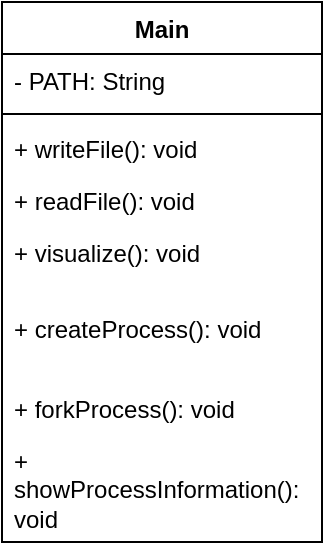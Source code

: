 <mxfile version="21.2.3" type="github">
  <diagram id="C5RBs43oDa-KdzZeNtuy" name="Page-1">
    <mxGraphModel dx="1102" dy="562" grid="1" gridSize="10" guides="1" tooltips="1" connect="1" arrows="1" fold="1" page="1" pageScale="1" pageWidth="827" pageHeight="1169" math="0" shadow="0">
      <root>
        <mxCell id="WIyWlLk6GJQsqaUBKTNV-0" />
        <mxCell id="WIyWlLk6GJQsqaUBKTNV-1" parent="WIyWlLk6GJQsqaUBKTNV-0" />
        <mxCell id="Bl0V2xslQQ-_Nun8s0RV-0" value="Main" style="swimlane;fontStyle=1;align=center;verticalAlign=top;childLayout=stackLayout;horizontal=1;startSize=26;horizontalStack=0;resizeParent=1;resizeParentMax=0;resizeLast=0;collapsible=1;marginBottom=0;whiteSpace=wrap;html=1;" parent="WIyWlLk6GJQsqaUBKTNV-1" vertex="1">
          <mxGeometry x="334" y="40" width="160" height="270" as="geometry" />
        </mxCell>
        <mxCell id="Bl0V2xslQQ-_Nun8s0RV-11" value="- PATH: String" style="text;strokeColor=none;fillColor=none;align=left;verticalAlign=top;spacingLeft=4;spacingRight=4;overflow=hidden;rotatable=0;points=[[0,0.5],[1,0.5]];portConstraint=eastwest;whiteSpace=wrap;html=1;" parent="Bl0V2xslQQ-_Nun8s0RV-0" vertex="1">
          <mxGeometry y="26" width="160" height="26" as="geometry" />
        </mxCell>
        <mxCell id="Bl0V2xslQQ-_Nun8s0RV-2" value="" style="line;strokeWidth=1;fillColor=none;align=left;verticalAlign=middle;spacingTop=-1;spacingLeft=3;spacingRight=3;rotatable=0;labelPosition=right;points=[];portConstraint=eastwest;strokeColor=inherit;" parent="Bl0V2xslQQ-_Nun8s0RV-0" vertex="1">
          <mxGeometry y="52" width="160" height="8" as="geometry" />
        </mxCell>
        <mxCell id="Bl0V2xslQQ-_Nun8s0RV-3" value="+ writeFile(): void" style="text;strokeColor=none;fillColor=none;align=left;verticalAlign=top;spacingLeft=4;spacingRight=4;overflow=hidden;rotatable=0;points=[[0,0.5],[1,0.5]];portConstraint=eastwest;whiteSpace=wrap;html=1;" parent="Bl0V2xslQQ-_Nun8s0RV-0" vertex="1">
          <mxGeometry y="60" width="160" height="26" as="geometry" />
        </mxCell>
        <mxCell id="Bl0V2xslQQ-_Nun8s0RV-4" value="+ readFile(): void" style="text;strokeColor=none;fillColor=none;align=left;verticalAlign=top;spacingLeft=4;spacingRight=4;overflow=hidden;rotatable=0;points=[[0,0.5],[1,0.5]];portConstraint=eastwest;whiteSpace=wrap;html=1;" parent="Bl0V2xslQQ-_Nun8s0RV-0" vertex="1">
          <mxGeometry y="86" width="160" height="26" as="geometry" />
        </mxCell>
        <mxCell id="Bl0V2xslQQ-_Nun8s0RV-5" value="+ visualize(): void" style="text;strokeColor=none;fillColor=none;align=left;verticalAlign=top;spacingLeft=4;spacingRight=4;overflow=hidden;rotatable=0;points=[[0,0.5],[1,0.5]];portConstraint=eastwest;whiteSpace=wrap;html=1;" parent="Bl0V2xslQQ-_Nun8s0RV-0" vertex="1">
          <mxGeometry y="112" width="160" height="38" as="geometry" />
        </mxCell>
        <mxCell id="Bl0V2xslQQ-_Nun8s0RV-6" value="+ createProcess(): void" style="text;strokeColor=none;fillColor=none;align=left;verticalAlign=top;spacingLeft=4;spacingRight=4;overflow=hidden;rotatable=0;points=[[0,0.5],[1,0.5]];portConstraint=eastwest;whiteSpace=wrap;html=1;" parent="Bl0V2xslQQ-_Nun8s0RV-0" vertex="1">
          <mxGeometry y="150" width="160" height="40" as="geometry" />
        </mxCell>
        <mxCell id="Bl0V2xslQQ-_Nun8s0RV-7" value="+ forkProcess(): void" style="text;strokeColor=none;fillColor=none;align=left;verticalAlign=top;spacingLeft=4;spacingRight=4;overflow=hidden;rotatable=0;points=[[0,0.5],[1,0.5]];portConstraint=eastwest;whiteSpace=wrap;html=1;" parent="Bl0V2xslQQ-_Nun8s0RV-0" vertex="1">
          <mxGeometry y="190" width="160" height="26" as="geometry" />
        </mxCell>
        <mxCell id="Bl0V2xslQQ-_Nun8s0RV-8" value="+ showProcessInformation(): void" style="text;strokeColor=none;fillColor=none;align=left;verticalAlign=top;spacingLeft=4;spacingRight=4;overflow=hidden;rotatable=0;points=[[0,0.5],[1,0.5]];portConstraint=eastwest;whiteSpace=wrap;html=1;" parent="Bl0V2xslQQ-_Nun8s0RV-0" vertex="1">
          <mxGeometry y="216" width="160" height="54" as="geometry" />
        </mxCell>
      </root>
    </mxGraphModel>
  </diagram>
</mxfile>
